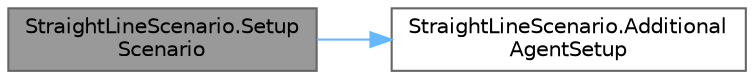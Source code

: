 digraph "StraightLineScenario.SetupScenario"
{
 // LATEX_PDF_SIZE
  bgcolor="transparent";
  edge [fontname=Helvetica,fontsize=10,labelfontname=Helvetica,labelfontsize=10];
  node [fontname=Helvetica,fontsize=10,shape=box,height=0.2,width=0.4];
  rankdir="LR";
  Node1 [id="Node000001",label="StraightLineScenario.Setup\lScenario",height=0.2,width=0.4,color="gray40", fillcolor="grey60", style="filled", fontcolor="black",tooltip="Populates scene with agents, gives them their destination."];
  Node1 -> Node2 [id="edge1_Node000001_Node000002",color="steelblue1",style="solid",tooltip=" "];
  Node2 [id="Node000002",label="StraightLineScenario.Additional\lAgentSetup",height=0.2,width=0.4,color="grey40", fillcolor="white", style="filled",URL="$class_straight_line_scenario.html#a86e14468fafa7f0f07d21494106db662",tooltip="Add additional setup for agents."];
}
